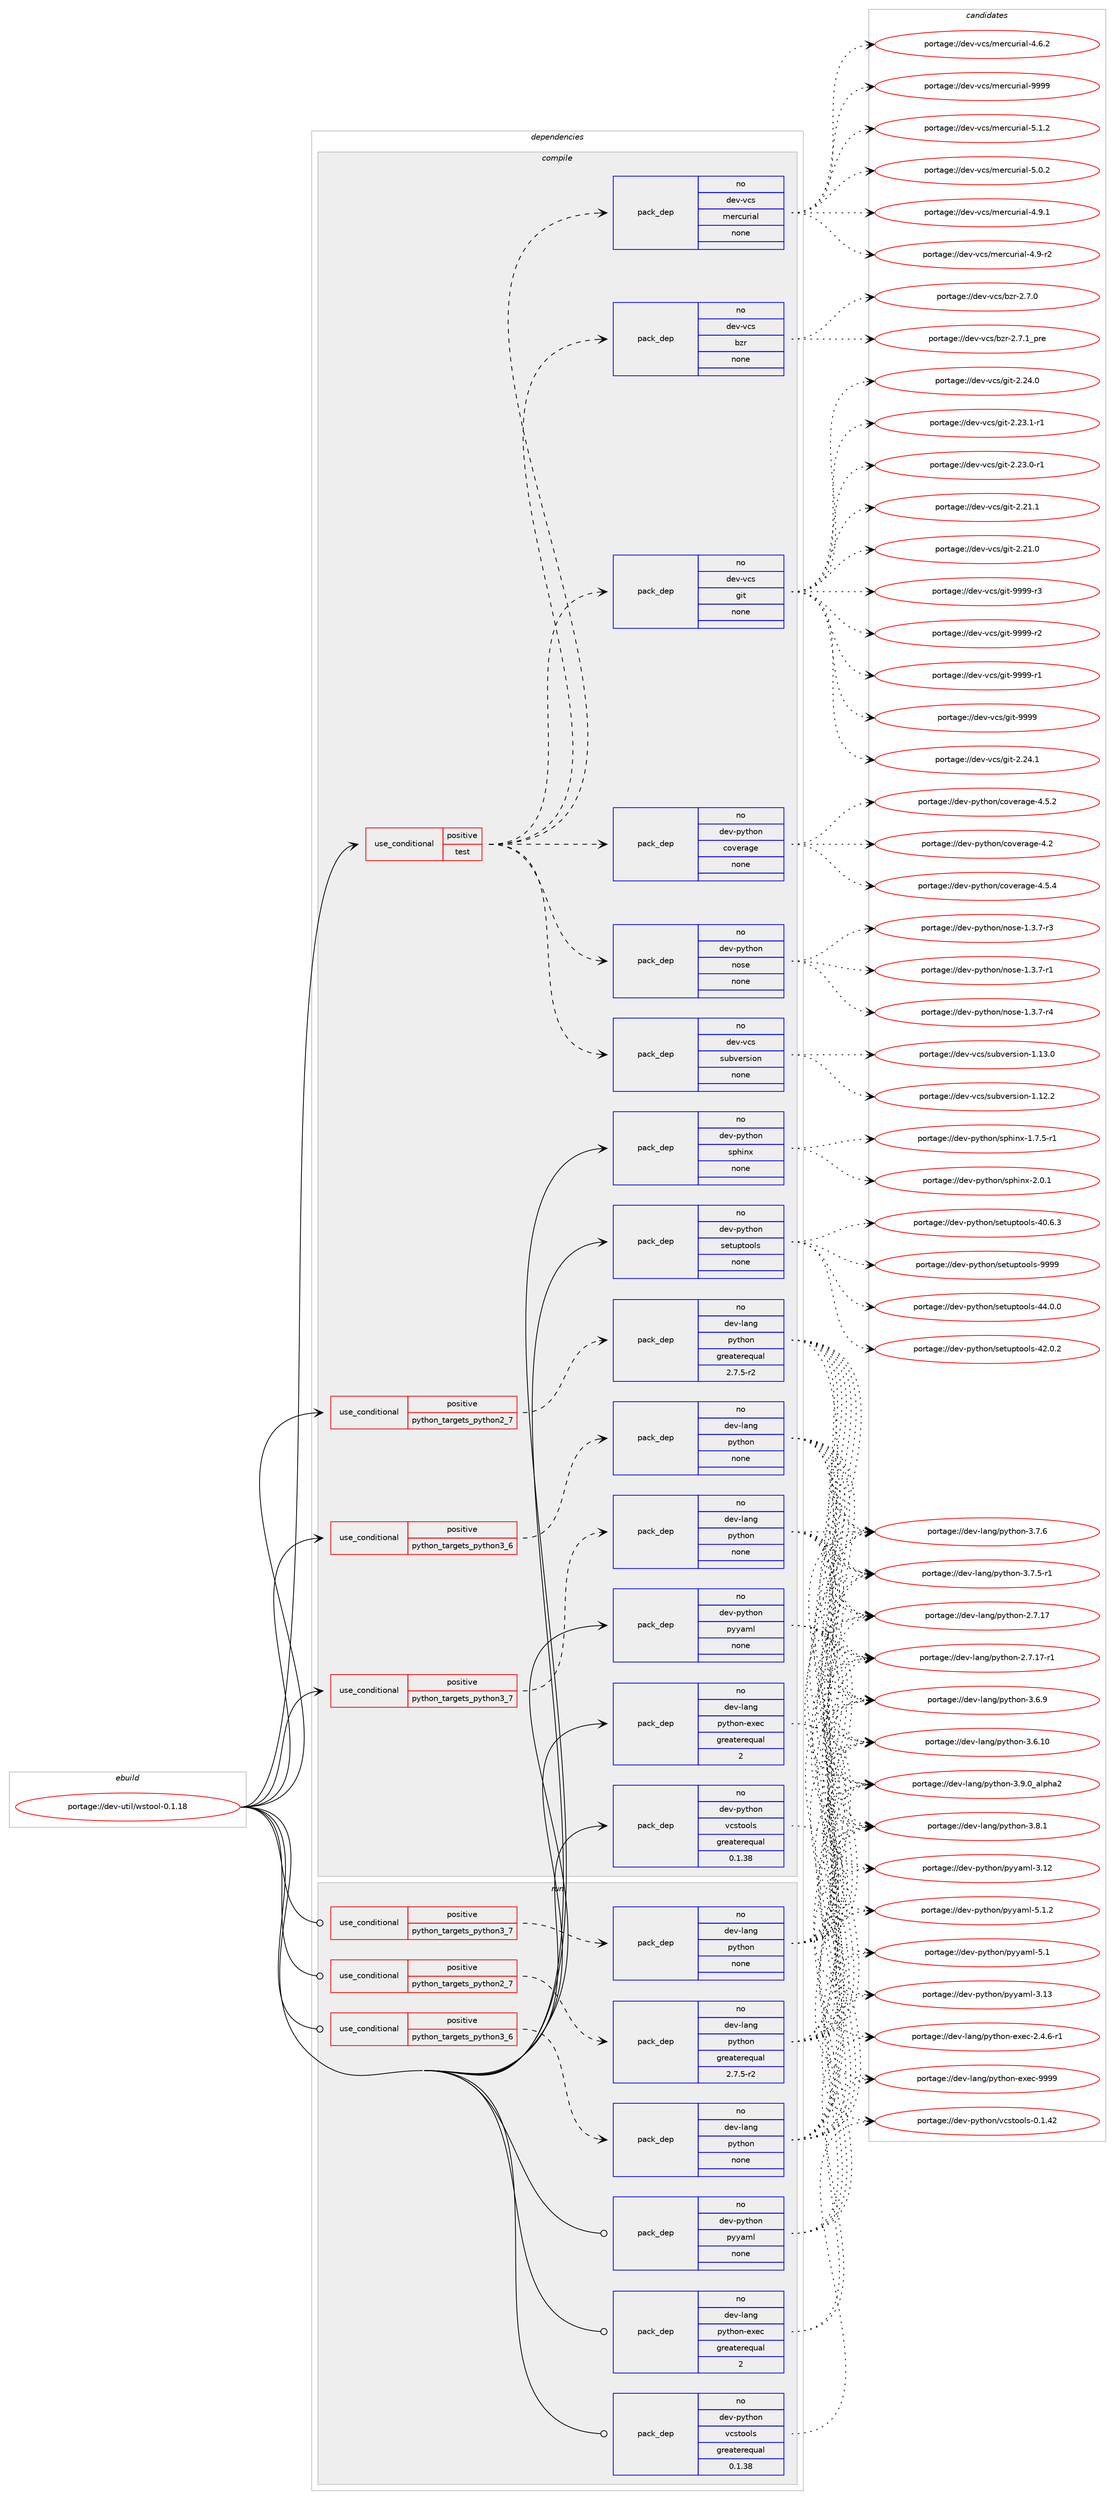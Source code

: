 digraph prolog {

# *************
# Graph options
# *************

newrank=true;
concentrate=true;
compound=true;
graph [rankdir=LR,fontname=Helvetica,fontsize=10,ranksep=1.5];#, ranksep=2.5, nodesep=0.2];
edge  [arrowhead=vee];
node  [fontname=Helvetica,fontsize=10];

# **********
# The ebuild
# **********

subgraph cluster_leftcol {
color=gray;
label=<<i>ebuild</i>>;
id [label="portage://dev-util/wstool-0.1.18", color=red, width=4, href="../dev-util/wstool-0.1.18.svg"];
}

# ****************
# The dependencies
# ****************

subgraph cluster_midcol {
color=gray;
label=<<i>dependencies</i>>;
subgraph cluster_compile {
fillcolor="#eeeeee";
style=filled;
label=<<i>compile</i>>;
subgraph cond61372 {
dependency296379 [label=<<TABLE BORDER="0" CELLBORDER="1" CELLSPACING="0" CELLPADDING="4"><TR><TD ROWSPAN="3" CELLPADDING="10">use_conditional</TD></TR><TR><TD>positive</TD></TR><TR><TD>python_targets_python2_7</TD></TR></TABLE>>, shape=none, color=red];
subgraph pack230443 {
dependency296380 [label=<<TABLE BORDER="0" CELLBORDER="1" CELLSPACING="0" CELLPADDING="4" WIDTH="220"><TR><TD ROWSPAN="6" CELLPADDING="30">pack_dep</TD></TR><TR><TD WIDTH="110">no</TD></TR><TR><TD>dev-lang</TD></TR><TR><TD>python</TD></TR><TR><TD>greaterequal</TD></TR><TR><TD>2.7.5-r2</TD></TR></TABLE>>, shape=none, color=blue];
}
dependency296379:e -> dependency296380:w [weight=20,style="dashed",arrowhead="vee"];
}
id:e -> dependency296379:w [weight=20,style="solid",arrowhead="vee"];
subgraph cond61373 {
dependency296381 [label=<<TABLE BORDER="0" CELLBORDER="1" CELLSPACING="0" CELLPADDING="4"><TR><TD ROWSPAN="3" CELLPADDING="10">use_conditional</TD></TR><TR><TD>positive</TD></TR><TR><TD>python_targets_python3_6</TD></TR></TABLE>>, shape=none, color=red];
subgraph pack230444 {
dependency296382 [label=<<TABLE BORDER="0" CELLBORDER="1" CELLSPACING="0" CELLPADDING="4" WIDTH="220"><TR><TD ROWSPAN="6" CELLPADDING="30">pack_dep</TD></TR><TR><TD WIDTH="110">no</TD></TR><TR><TD>dev-lang</TD></TR><TR><TD>python</TD></TR><TR><TD>none</TD></TR><TR><TD></TD></TR></TABLE>>, shape=none, color=blue];
}
dependency296381:e -> dependency296382:w [weight=20,style="dashed",arrowhead="vee"];
}
id:e -> dependency296381:w [weight=20,style="solid",arrowhead="vee"];
subgraph cond61374 {
dependency296383 [label=<<TABLE BORDER="0" CELLBORDER="1" CELLSPACING="0" CELLPADDING="4"><TR><TD ROWSPAN="3" CELLPADDING="10">use_conditional</TD></TR><TR><TD>positive</TD></TR><TR><TD>python_targets_python3_7</TD></TR></TABLE>>, shape=none, color=red];
subgraph pack230445 {
dependency296384 [label=<<TABLE BORDER="0" CELLBORDER="1" CELLSPACING="0" CELLPADDING="4" WIDTH="220"><TR><TD ROWSPAN="6" CELLPADDING="30">pack_dep</TD></TR><TR><TD WIDTH="110">no</TD></TR><TR><TD>dev-lang</TD></TR><TR><TD>python</TD></TR><TR><TD>none</TD></TR><TR><TD></TD></TR></TABLE>>, shape=none, color=blue];
}
dependency296383:e -> dependency296384:w [weight=20,style="dashed",arrowhead="vee"];
}
id:e -> dependency296383:w [weight=20,style="solid",arrowhead="vee"];
subgraph cond61375 {
dependency296385 [label=<<TABLE BORDER="0" CELLBORDER="1" CELLSPACING="0" CELLPADDING="4"><TR><TD ROWSPAN="3" CELLPADDING="10">use_conditional</TD></TR><TR><TD>positive</TD></TR><TR><TD>test</TD></TR></TABLE>>, shape=none, color=red];
subgraph pack230446 {
dependency296386 [label=<<TABLE BORDER="0" CELLBORDER="1" CELLSPACING="0" CELLPADDING="4" WIDTH="220"><TR><TD ROWSPAN="6" CELLPADDING="30">pack_dep</TD></TR><TR><TD WIDTH="110">no</TD></TR><TR><TD>dev-python</TD></TR><TR><TD>nose</TD></TR><TR><TD>none</TD></TR><TR><TD></TD></TR></TABLE>>, shape=none, color=blue];
}
dependency296385:e -> dependency296386:w [weight=20,style="dashed",arrowhead="vee"];
subgraph pack230447 {
dependency296387 [label=<<TABLE BORDER="0" CELLBORDER="1" CELLSPACING="0" CELLPADDING="4" WIDTH="220"><TR><TD ROWSPAN="6" CELLPADDING="30">pack_dep</TD></TR><TR><TD WIDTH="110">no</TD></TR><TR><TD>dev-python</TD></TR><TR><TD>coverage</TD></TR><TR><TD>none</TD></TR><TR><TD></TD></TR></TABLE>>, shape=none, color=blue];
}
dependency296385:e -> dependency296387:w [weight=20,style="dashed",arrowhead="vee"];
subgraph pack230448 {
dependency296388 [label=<<TABLE BORDER="0" CELLBORDER="1" CELLSPACING="0" CELLPADDING="4" WIDTH="220"><TR><TD ROWSPAN="6" CELLPADDING="30">pack_dep</TD></TR><TR><TD WIDTH="110">no</TD></TR><TR><TD>dev-vcs</TD></TR><TR><TD>git</TD></TR><TR><TD>none</TD></TR><TR><TD></TD></TR></TABLE>>, shape=none, color=blue];
}
dependency296385:e -> dependency296388:w [weight=20,style="dashed",arrowhead="vee"];
subgraph pack230449 {
dependency296389 [label=<<TABLE BORDER="0" CELLBORDER="1" CELLSPACING="0" CELLPADDING="4" WIDTH="220"><TR><TD ROWSPAN="6" CELLPADDING="30">pack_dep</TD></TR><TR><TD WIDTH="110">no</TD></TR><TR><TD>dev-vcs</TD></TR><TR><TD>bzr</TD></TR><TR><TD>none</TD></TR><TR><TD></TD></TR></TABLE>>, shape=none, color=blue];
}
dependency296385:e -> dependency296389:w [weight=20,style="dashed",arrowhead="vee"];
subgraph pack230450 {
dependency296390 [label=<<TABLE BORDER="0" CELLBORDER="1" CELLSPACING="0" CELLPADDING="4" WIDTH="220"><TR><TD ROWSPAN="6" CELLPADDING="30">pack_dep</TD></TR><TR><TD WIDTH="110">no</TD></TR><TR><TD>dev-vcs</TD></TR><TR><TD>mercurial</TD></TR><TR><TD>none</TD></TR><TR><TD></TD></TR></TABLE>>, shape=none, color=blue];
}
dependency296385:e -> dependency296390:w [weight=20,style="dashed",arrowhead="vee"];
subgraph pack230451 {
dependency296391 [label=<<TABLE BORDER="0" CELLBORDER="1" CELLSPACING="0" CELLPADDING="4" WIDTH="220"><TR><TD ROWSPAN="6" CELLPADDING="30">pack_dep</TD></TR><TR><TD WIDTH="110">no</TD></TR><TR><TD>dev-vcs</TD></TR><TR><TD>subversion</TD></TR><TR><TD>none</TD></TR><TR><TD></TD></TR></TABLE>>, shape=none, color=blue];
}
dependency296385:e -> dependency296391:w [weight=20,style="dashed",arrowhead="vee"];
}
id:e -> dependency296385:w [weight=20,style="solid",arrowhead="vee"];
subgraph pack230452 {
dependency296392 [label=<<TABLE BORDER="0" CELLBORDER="1" CELLSPACING="0" CELLPADDING="4" WIDTH="220"><TR><TD ROWSPAN="6" CELLPADDING="30">pack_dep</TD></TR><TR><TD WIDTH="110">no</TD></TR><TR><TD>dev-lang</TD></TR><TR><TD>python-exec</TD></TR><TR><TD>greaterequal</TD></TR><TR><TD>2</TD></TR></TABLE>>, shape=none, color=blue];
}
id:e -> dependency296392:w [weight=20,style="solid",arrowhead="vee"];
subgraph pack230453 {
dependency296393 [label=<<TABLE BORDER="0" CELLBORDER="1" CELLSPACING="0" CELLPADDING="4" WIDTH="220"><TR><TD ROWSPAN="6" CELLPADDING="30">pack_dep</TD></TR><TR><TD WIDTH="110">no</TD></TR><TR><TD>dev-python</TD></TR><TR><TD>pyyaml</TD></TR><TR><TD>none</TD></TR><TR><TD></TD></TR></TABLE>>, shape=none, color=blue];
}
id:e -> dependency296393:w [weight=20,style="solid",arrowhead="vee"];
subgraph pack230454 {
dependency296394 [label=<<TABLE BORDER="0" CELLBORDER="1" CELLSPACING="0" CELLPADDING="4" WIDTH="220"><TR><TD ROWSPAN="6" CELLPADDING="30">pack_dep</TD></TR><TR><TD WIDTH="110">no</TD></TR><TR><TD>dev-python</TD></TR><TR><TD>setuptools</TD></TR><TR><TD>none</TD></TR><TR><TD></TD></TR></TABLE>>, shape=none, color=blue];
}
id:e -> dependency296394:w [weight=20,style="solid",arrowhead="vee"];
subgraph pack230455 {
dependency296395 [label=<<TABLE BORDER="0" CELLBORDER="1" CELLSPACING="0" CELLPADDING="4" WIDTH="220"><TR><TD ROWSPAN="6" CELLPADDING="30">pack_dep</TD></TR><TR><TD WIDTH="110">no</TD></TR><TR><TD>dev-python</TD></TR><TR><TD>sphinx</TD></TR><TR><TD>none</TD></TR><TR><TD></TD></TR></TABLE>>, shape=none, color=blue];
}
id:e -> dependency296395:w [weight=20,style="solid",arrowhead="vee"];
subgraph pack230456 {
dependency296396 [label=<<TABLE BORDER="0" CELLBORDER="1" CELLSPACING="0" CELLPADDING="4" WIDTH="220"><TR><TD ROWSPAN="6" CELLPADDING="30">pack_dep</TD></TR><TR><TD WIDTH="110">no</TD></TR><TR><TD>dev-python</TD></TR><TR><TD>vcstools</TD></TR><TR><TD>greaterequal</TD></TR><TR><TD>0.1.38</TD></TR></TABLE>>, shape=none, color=blue];
}
id:e -> dependency296396:w [weight=20,style="solid",arrowhead="vee"];
}
subgraph cluster_compileandrun {
fillcolor="#eeeeee";
style=filled;
label=<<i>compile and run</i>>;
}
subgraph cluster_run {
fillcolor="#eeeeee";
style=filled;
label=<<i>run</i>>;
subgraph cond61376 {
dependency296397 [label=<<TABLE BORDER="0" CELLBORDER="1" CELLSPACING="0" CELLPADDING="4"><TR><TD ROWSPAN="3" CELLPADDING="10">use_conditional</TD></TR><TR><TD>positive</TD></TR><TR><TD>python_targets_python2_7</TD></TR></TABLE>>, shape=none, color=red];
subgraph pack230457 {
dependency296398 [label=<<TABLE BORDER="0" CELLBORDER="1" CELLSPACING="0" CELLPADDING="4" WIDTH="220"><TR><TD ROWSPAN="6" CELLPADDING="30">pack_dep</TD></TR><TR><TD WIDTH="110">no</TD></TR><TR><TD>dev-lang</TD></TR><TR><TD>python</TD></TR><TR><TD>greaterequal</TD></TR><TR><TD>2.7.5-r2</TD></TR></TABLE>>, shape=none, color=blue];
}
dependency296397:e -> dependency296398:w [weight=20,style="dashed",arrowhead="vee"];
}
id:e -> dependency296397:w [weight=20,style="solid",arrowhead="odot"];
subgraph cond61377 {
dependency296399 [label=<<TABLE BORDER="0" CELLBORDER="1" CELLSPACING="0" CELLPADDING="4"><TR><TD ROWSPAN="3" CELLPADDING="10">use_conditional</TD></TR><TR><TD>positive</TD></TR><TR><TD>python_targets_python3_6</TD></TR></TABLE>>, shape=none, color=red];
subgraph pack230458 {
dependency296400 [label=<<TABLE BORDER="0" CELLBORDER="1" CELLSPACING="0" CELLPADDING="4" WIDTH="220"><TR><TD ROWSPAN="6" CELLPADDING="30">pack_dep</TD></TR><TR><TD WIDTH="110">no</TD></TR><TR><TD>dev-lang</TD></TR><TR><TD>python</TD></TR><TR><TD>none</TD></TR><TR><TD></TD></TR></TABLE>>, shape=none, color=blue];
}
dependency296399:e -> dependency296400:w [weight=20,style="dashed",arrowhead="vee"];
}
id:e -> dependency296399:w [weight=20,style="solid",arrowhead="odot"];
subgraph cond61378 {
dependency296401 [label=<<TABLE BORDER="0" CELLBORDER="1" CELLSPACING="0" CELLPADDING="4"><TR><TD ROWSPAN="3" CELLPADDING="10">use_conditional</TD></TR><TR><TD>positive</TD></TR><TR><TD>python_targets_python3_7</TD></TR></TABLE>>, shape=none, color=red];
subgraph pack230459 {
dependency296402 [label=<<TABLE BORDER="0" CELLBORDER="1" CELLSPACING="0" CELLPADDING="4" WIDTH="220"><TR><TD ROWSPAN="6" CELLPADDING="30">pack_dep</TD></TR><TR><TD WIDTH="110">no</TD></TR><TR><TD>dev-lang</TD></TR><TR><TD>python</TD></TR><TR><TD>none</TD></TR><TR><TD></TD></TR></TABLE>>, shape=none, color=blue];
}
dependency296401:e -> dependency296402:w [weight=20,style="dashed",arrowhead="vee"];
}
id:e -> dependency296401:w [weight=20,style="solid",arrowhead="odot"];
subgraph pack230460 {
dependency296403 [label=<<TABLE BORDER="0" CELLBORDER="1" CELLSPACING="0" CELLPADDING="4" WIDTH="220"><TR><TD ROWSPAN="6" CELLPADDING="30">pack_dep</TD></TR><TR><TD WIDTH="110">no</TD></TR><TR><TD>dev-lang</TD></TR><TR><TD>python-exec</TD></TR><TR><TD>greaterequal</TD></TR><TR><TD>2</TD></TR></TABLE>>, shape=none, color=blue];
}
id:e -> dependency296403:w [weight=20,style="solid",arrowhead="odot"];
subgraph pack230461 {
dependency296404 [label=<<TABLE BORDER="0" CELLBORDER="1" CELLSPACING="0" CELLPADDING="4" WIDTH="220"><TR><TD ROWSPAN="6" CELLPADDING="30">pack_dep</TD></TR><TR><TD WIDTH="110">no</TD></TR><TR><TD>dev-python</TD></TR><TR><TD>pyyaml</TD></TR><TR><TD>none</TD></TR><TR><TD></TD></TR></TABLE>>, shape=none, color=blue];
}
id:e -> dependency296404:w [weight=20,style="solid",arrowhead="odot"];
subgraph pack230462 {
dependency296405 [label=<<TABLE BORDER="0" CELLBORDER="1" CELLSPACING="0" CELLPADDING="4" WIDTH="220"><TR><TD ROWSPAN="6" CELLPADDING="30">pack_dep</TD></TR><TR><TD WIDTH="110">no</TD></TR><TR><TD>dev-python</TD></TR><TR><TD>vcstools</TD></TR><TR><TD>greaterequal</TD></TR><TR><TD>0.1.38</TD></TR></TABLE>>, shape=none, color=blue];
}
id:e -> dependency296405:w [weight=20,style="solid",arrowhead="odot"];
}
}

# **************
# The candidates
# **************

subgraph cluster_choices {
rank=same;
color=gray;
label=<<i>candidates</i>>;

subgraph choice230443 {
color=black;
nodesep=1;
choice10010111845108971101034711212111610411111045514657464895971081121049750 [label="portage://dev-lang/python-3.9.0_alpha2", color=red, width=4,href="../dev-lang/python-3.9.0_alpha2.svg"];
choice100101118451089711010347112121116104111110455146564649 [label="portage://dev-lang/python-3.8.1", color=red, width=4,href="../dev-lang/python-3.8.1.svg"];
choice100101118451089711010347112121116104111110455146554654 [label="portage://dev-lang/python-3.7.6", color=red, width=4,href="../dev-lang/python-3.7.6.svg"];
choice1001011184510897110103471121211161041111104551465546534511449 [label="portage://dev-lang/python-3.7.5-r1", color=red, width=4,href="../dev-lang/python-3.7.5-r1.svg"];
choice100101118451089711010347112121116104111110455146544657 [label="portage://dev-lang/python-3.6.9", color=red, width=4,href="../dev-lang/python-3.6.9.svg"];
choice10010111845108971101034711212111610411111045514654464948 [label="portage://dev-lang/python-3.6.10", color=red, width=4,href="../dev-lang/python-3.6.10.svg"];
choice100101118451089711010347112121116104111110455046554649554511449 [label="portage://dev-lang/python-2.7.17-r1", color=red, width=4,href="../dev-lang/python-2.7.17-r1.svg"];
choice10010111845108971101034711212111610411111045504655464955 [label="portage://dev-lang/python-2.7.17", color=red, width=4,href="../dev-lang/python-2.7.17.svg"];
dependency296380:e -> choice10010111845108971101034711212111610411111045514657464895971081121049750:w [style=dotted,weight="100"];
dependency296380:e -> choice100101118451089711010347112121116104111110455146564649:w [style=dotted,weight="100"];
dependency296380:e -> choice100101118451089711010347112121116104111110455146554654:w [style=dotted,weight="100"];
dependency296380:e -> choice1001011184510897110103471121211161041111104551465546534511449:w [style=dotted,weight="100"];
dependency296380:e -> choice100101118451089711010347112121116104111110455146544657:w [style=dotted,weight="100"];
dependency296380:e -> choice10010111845108971101034711212111610411111045514654464948:w [style=dotted,weight="100"];
dependency296380:e -> choice100101118451089711010347112121116104111110455046554649554511449:w [style=dotted,weight="100"];
dependency296380:e -> choice10010111845108971101034711212111610411111045504655464955:w [style=dotted,weight="100"];
}
subgraph choice230444 {
color=black;
nodesep=1;
choice10010111845108971101034711212111610411111045514657464895971081121049750 [label="portage://dev-lang/python-3.9.0_alpha2", color=red, width=4,href="../dev-lang/python-3.9.0_alpha2.svg"];
choice100101118451089711010347112121116104111110455146564649 [label="portage://dev-lang/python-3.8.1", color=red, width=4,href="../dev-lang/python-3.8.1.svg"];
choice100101118451089711010347112121116104111110455146554654 [label="portage://dev-lang/python-3.7.6", color=red, width=4,href="../dev-lang/python-3.7.6.svg"];
choice1001011184510897110103471121211161041111104551465546534511449 [label="portage://dev-lang/python-3.7.5-r1", color=red, width=4,href="../dev-lang/python-3.7.5-r1.svg"];
choice100101118451089711010347112121116104111110455146544657 [label="portage://dev-lang/python-3.6.9", color=red, width=4,href="../dev-lang/python-3.6.9.svg"];
choice10010111845108971101034711212111610411111045514654464948 [label="portage://dev-lang/python-3.6.10", color=red, width=4,href="../dev-lang/python-3.6.10.svg"];
choice100101118451089711010347112121116104111110455046554649554511449 [label="portage://dev-lang/python-2.7.17-r1", color=red, width=4,href="../dev-lang/python-2.7.17-r1.svg"];
choice10010111845108971101034711212111610411111045504655464955 [label="portage://dev-lang/python-2.7.17", color=red, width=4,href="../dev-lang/python-2.7.17.svg"];
dependency296382:e -> choice10010111845108971101034711212111610411111045514657464895971081121049750:w [style=dotted,weight="100"];
dependency296382:e -> choice100101118451089711010347112121116104111110455146564649:w [style=dotted,weight="100"];
dependency296382:e -> choice100101118451089711010347112121116104111110455146554654:w [style=dotted,weight="100"];
dependency296382:e -> choice1001011184510897110103471121211161041111104551465546534511449:w [style=dotted,weight="100"];
dependency296382:e -> choice100101118451089711010347112121116104111110455146544657:w [style=dotted,weight="100"];
dependency296382:e -> choice10010111845108971101034711212111610411111045514654464948:w [style=dotted,weight="100"];
dependency296382:e -> choice100101118451089711010347112121116104111110455046554649554511449:w [style=dotted,weight="100"];
dependency296382:e -> choice10010111845108971101034711212111610411111045504655464955:w [style=dotted,weight="100"];
}
subgraph choice230445 {
color=black;
nodesep=1;
choice10010111845108971101034711212111610411111045514657464895971081121049750 [label="portage://dev-lang/python-3.9.0_alpha2", color=red, width=4,href="../dev-lang/python-3.9.0_alpha2.svg"];
choice100101118451089711010347112121116104111110455146564649 [label="portage://dev-lang/python-3.8.1", color=red, width=4,href="../dev-lang/python-3.8.1.svg"];
choice100101118451089711010347112121116104111110455146554654 [label="portage://dev-lang/python-3.7.6", color=red, width=4,href="../dev-lang/python-3.7.6.svg"];
choice1001011184510897110103471121211161041111104551465546534511449 [label="portage://dev-lang/python-3.7.5-r1", color=red, width=4,href="../dev-lang/python-3.7.5-r1.svg"];
choice100101118451089711010347112121116104111110455146544657 [label="portage://dev-lang/python-3.6.9", color=red, width=4,href="../dev-lang/python-3.6.9.svg"];
choice10010111845108971101034711212111610411111045514654464948 [label="portage://dev-lang/python-3.6.10", color=red, width=4,href="../dev-lang/python-3.6.10.svg"];
choice100101118451089711010347112121116104111110455046554649554511449 [label="portage://dev-lang/python-2.7.17-r1", color=red, width=4,href="../dev-lang/python-2.7.17-r1.svg"];
choice10010111845108971101034711212111610411111045504655464955 [label="portage://dev-lang/python-2.7.17", color=red, width=4,href="../dev-lang/python-2.7.17.svg"];
dependency296384:e -> choice10010111845108971101034711212111610411111045514657464895971081121049750:w [style=dotted,weight="100"];
dependency296384:e -> choice100101118451089711010347112121116104111110455146564649:w [style=dotted,weight="100"];
dependency296384:e -> choice100101118451089711010347112121116104111110455146554654:w [style=dotted,weight="100"];
dependency296384:e -> choice1001011184510897110103471121211161041111104551465546534511449:w [style=dotted,weight="100"];
dependency296384:e -> choice100101118451089711010347112121116104111110455146544657:w [style=dotted,weight="100"];
dependency296384:e -> choice10010111845108971101034711212111610411111045514654464948:w [style=dotted,weight="100"];
dependency296384:e -> choice100101118451089711010347112121116104111110455046554649554511449:w [style=dotted,weight="100"];
dependency296384:e -> choice10010111845108971101034711212111610411111045504655464955:w [style=dotted,weight="100"];
}
subgraph choice230446 {
color=black;
nodesep=1;
choice10010111845112121116104111110471101111151014549465146554511452 [label="portage://dev-python/nose-1.3.7-r4", color=red, width=4,href="../dev-python/nose-1.3.7-r4.svg"];
choice10010111845112121116104111110471101111151014549465146554511451 [label="portage://dev-python/nose-1.3.7-r3", color=red, width=4,href="../dev-python/nose-1.3.7-r3.svg"];
choice10010111845112121116104111110471101111151014549465146554511449 [label="portage://dev-python/nose-1.3.7-r1", color=red, width=4,href="../dev-python/nose-1.3.7-r1.svg"];
dependency296386:e -> choice10010111845112121116104111110471101111151014549465146554511452:w [style=dotted,weight="100"];
dependency296386:e -> choice10010111845112121116104111110471101111151014549465146554511451:w [style=dotted,weight="100"];
dependency296386:e -> choice10010111845112121116104111110471101111151014549465146554511449:w [style=dotted,weight="100"];
}
subgraph choice230447 {
color=black;
nodesep=1;
choice10010111845112121116104111110479911111810111497103101455246534652 [label="portage://dev-python/coverage-4.5.4", color=red, width=4,href="../dev-python/coverage-4.5.4.svg"];
choice10010111845112121116104111110479911111810111497103101455246534650 [label="portage://dev-python/coverage-4.5.2", color=red, width=4,href="../dev-python/coverage-4.5.2.svg"];
choice1001011184511212111610411111047991111181011149710310145524650 [label="portage://dev-python/coverage-4.2", color=red, width=4,href="../dev-python/coverage-4.2.svg"];
dependency296387:e -> choice10010111845112121116104111110479911111810111497103101455246534652:w [style=dotted,weight="100"];
dependency296387:e -> choice10010111845112121116104111110479911111810111497103101455246534650:w [style=dotted,weight="100"];
dependency296387:e -> choice1001011184511212111610411111047991111181011149710310145524650:w [style=dotted,weight="100"];
}
subgraph choice230448 {
color=black;
nodesep=1;
choice10010111845118991154710310511645575757574511451 [label="portage://dev-vcs/git-9999-r3", color=red, width=4,href="../dev-vcs/git-9999-r3.svg"];
choice10010111845118991154710310511645575757574511450 [label="portage://dev-vcs/git-9999-r2", color=red, width=4,href="../dev-vcs/git-9999-r2.svg"];
choice10010111845118991154710310511645575757574511449 [label="portage://dev-vcs/git-9999-r1", color=red, width=4,href="../dev-vcs/git-9999-r1.svg"];
choice1001011184511899115471031051164557575757 [label="portage://dev-vcs/git-9999", color=red, width=4,href="../dev-vcs/git-9999.svg"];
choice10010111845118991154710310511645504650524649 [label="portage://dev-vcs/git-2.24.1", color=red, width=4,href="../dev-vcs/git-2.24.1.svg"];
choice10010111845118991154710310511645504650524648 [label="portage://dev-vcs/git-2.24.0", color=red, width=4,href="../dev-vcs/git-2.24.0.svg"];
choice100101118451189911547103105116455046505146494511449 [label="portage://dev-vcs/git-2.23.1-r1", color=red, width=4,href="../dev-vcs/git-2.23.1-r1.svg"];
choice100101118451189911547103105116455046505146484511449 [label="portage://dev-vcs/git-2.23.0-r1", color=red, width=4,href="../dev-vcs/git-2.23.0-r1.svg"];
choice10010111845118991154710310511645504650494649 [label="portage://dev-vcs/git-2.21.1", color=red, width=4,href="../dev-vcs/git-2.21.1.svg"];
choice10010111845118991154710310511645504650494648 [label="portage://dev-vcs/git-2.21.0", color=red, width=4,href="../dev-vcs/git-2.21.0.svg"];
dependency296388:e -> choice10010111845118991154710310511645575757574511451:w [style=dotted,weight="100"];
dependency296388:e -> choice10010111845118991154710310511645575757574511450:w [style=dotted,weight="100"];
dependency296388:e -> choice10010111845118991154710310511645575757574511449:w [style=dotted,weight="100"];
dependency296388:e -> choice1001011184511899115471031051164557575757:w [style=dotted,weight="100"];
dependency296388:e -> choice10010111845118991154710310511645504650524649:w [style=dotted,weight="100"];
dependency296388:e -> choice10010111845118991154710310511645504650524648:w [style=dotted,weight="100"];
dependency296388:e -> choice100101118451189911547103105116455046505146494511449:w [style=dotted,weight="100"];
dependency296388:e -> choice100101118451189911547103105116455046505146484511449:w [style=dotted,weight="100"];
dependency296388:e -> choice10010111845118991154710310511645504650494649:w [style=dotted,weight="100"];
dependency296388:e -> choice10010111845118991154710310511645504650494648:w [style=dotted,weight="100"];
}
subgraph choice230449 {
color=black;
nodesep=1;
choice1001011184511899115479812211445504655464995112114101 [label="portage://dev-vcs/bzr-2.7.1_pre", color=red, width=4,href="../dev-vcs/bzr-2.7.1_pre.svg"];
choice10010111845118991154798122114455046554648 [label="portage://dev-vcs/bzr-2.7.0", color=red, width=4,href="../dev-vcs/bzr-2.7.0.svg"];
dependency296389:e -> choice1001011184511899115479812211445504655464995112114101:w [style=dotted,weight="100"];
dependency296389:e -> choice10010111845118991154798122114455046554648:w [style=dotted,weight="100"];
}
subgraph choice230450 {
color=black;
nodesep=1;
choice10010111845118991154710910111499117114105971084557575757 [label="portage://dev-vcs/mercurial-9999", color=red, width=4,href="../dev-vcs/mercurial-9999.svg"];
choice1001011184511899115471091011149911711410597108455346494650 [label="portage://dev-vcs/mercurial-5.1.2", color=red, width=4,href="../dev-vcs/mercurial-5.1.2.svg"];
choice1001011184511899115471091011149911711410597108455346484650 [label="portage://dev-vcs/mercurial-5.0.2", color=red, width=4,href="../dev-vcs/mercurial-5.0.2.svg"];
choice1001011184511899115471091011149911711410597108455246574649 [label="portage://dev-vcs/mercurial-4.9.1", color=red, width=4,href="../dev-vcs/mercurial-4.9.1.svg"];
choice1001011184511899115471091011149911711410597108455246574511450 [label="portage://dev-vcs/mercurial-4.9-r2", color=red, width=4,href="../dev-vcs/mercurial-4.9-r2.svg"];
choice1001011184511899115471091011149911711410597108455246544650 [label="portage://dev-vcs/mercurial-4.6.2", color=red, width=4,href="../dev-vcs/mercurial-4.6.2.svg"];
dependency296390:e -> choice10010111845118991154710910111499117114105971084557575757:w [style=dotted,weight="100"];
dependency296390:e -> choice1001011184511899115471091011149911711410597108455346494650:w [style=dotted,weight="100"];
dependency296390:e -> choice1001011184511899115471091011149911711410597108455346484650:w [style=dotted,weight="100"];
dependency296390:e -> choice1001011184511899115471091011149911711410597108455246574649:w [style=dotted,weight="100"];
dependency296390:e -> choice1001011184511899115471091011149911711410597108455246574511450:w [style=dotted,weight="100"];
dependency296390:e -> choice1001011184511899115471091011149911711410597108455246544650:w [style=dotted,weight="100"];
}
subgraph choice230451 {
color=black;
nodesep=1;
choice1001011184511899115471151179811810111411510511111045494649514648 [label="portage://dev-vcs/subversion-1.13.0", color=red, width=4,href="../dev-vcs/subversion-1.13.0.svg"];
choice1001011184511899115471151179811810111411510511111045494649504650 [label="portage://dev-vcs/subversion-1.12.2", color=red, width=4,href="../dev-vcs/subversion-1.12.2.svg"];
dependency296391:e -> choice1001011184511899115471151179811810111411510511111045494649514648:w [style=dotted,weight="100"];
dependency296391:e -> choice1001011184511899115471151179811810111411510511111045494649504650:w [style=dotted,weight="100"];
}
subgraph choice230452 {
color=black;
nodesep=1;
choice10010111845108971101034711212111610411111045101120101994557575757 [label="portage://dev-lang/python-exec-9999", color=red, width=4,href="../dev-lang/python-exec-9999.svg"];
choice10010111845108971101034711212111610411111045101120101994550465246544511449 [label="portage://dev-lang/python-exec-2.4.6-r1", color=red, width=4,href="../dev-lang/python-exec-2.4.6-r1.svg"];
dependency296392:e -> choice10010111845108971101034711212111610411111045101120101994557575757:w [style=dotted,weight="100"];
dependency296392:e -> choice10010111845108971101034711212111610411111045101120101994550465246544511449:w [style=dotted,weight="100"];
}
subgraph choice230453 {
color=black;
nodesep=1;
choice100101118451121211161041111104711212112197109108455346494650 [label="portage://dev-python/pyyaml-5.1.2", color=red, width=4,href="../dev-python/pyyaml-5.1.2.svg"];
choice10010111845112121116104111110471121211219710910845534649 [label="portage://dev-python/pyyaml-5.1", color=red, width=4,href="../dev-python/pyyaml-5.1.svg"];
choice1001011184511212111610411111047112121121971091084551464951 [label="portage://dev-python/pyyaml-3.13", color=red, width=4,href="../dev-python/pyyaml-3.13.svg"];
choice1001011184511212111610411111047112121121971091084551464950 [label="portage://dev-python/pyyaml-3.12", color=red, width=4,href="../dev-python/pyyaml-3.12.svg"];
dependency296393:e -> choice100101118451121211161041111104711212112197109108455346494650:w [style=dotted,weight="100"];
dependency296393:e -> choice10010111845112121116104111110471121211219710910845534649:w [style=dotted,weight="100"];
dependency296393:e -> choice1001011184511212111610411111047112121121971091084551464951:w [style=dotted,weight="100"];
dependency296393:e -> choice1001011184511212111610411111047112121121971091084551464950:w [style=dotted,weight="100"];
}
subgraph choice230454 {
color=black;
nodesep=1;
choice10010111845112121116104111110471151011161171121161111111081154557575757 [label="portage://dev-python/setuptools-9999", color=red, width=4,href="../dev-python/setuptools-9999.svg"];
choice100101118451121211161041111104711510111611711211611111110811545525246484648 [label="portage://dev-python/setuptools-44.0.0", color=red, width=4,href="../dev-python/setuptools-44.0.0.svg"];
choice100101118451121211161041111104711510111611711211611111110811545525046484650 [label="portage://dev-python/setuptools-42.0.2", color=red, width=4,href="../dev-python/setuptools-42.0.2.svg"];
choice100101118451121211161041111104711510111611711211611111110811545524846544651 [label="portage://dev-python/setuptools-40.6.3", color=red, width=4,href="../dev-python/setuptools-40.6.3.svg"];
dependency296394:e -> choice10010111845112121116104111110471151011161171121161111111081154557575757:w [style=dotted,weight="100"];
dependency296394:e -> choice100101118451121211161041111104711510111611711211611111110811545525246484648:w [style=dotted,weight="100"];
dependency296394:e -> choice100101118451121211161041111104711510111611711211611111110811545525046484650:w [style=dotted,weight="100"];
dependency296394:e -> choice100101118451121211161041111104711510111611711211611111110811545524846544651:w [style=dotted,weight="100"];
}
subgraph choice230455 {
color=black;
nodesep=1;
choice1001011184511212111610411111047115112104105110120455046484649 [label="portage://dev-python/sphinx-2.0.1", color=red, width=4,href="../dev-python/sphinx-2.0.1.svg"];
choice10010111845112121116104111110471151121041051101204549465546534511449 [label="portage://dev-python/sphinx-1.7.5-r1", color=red, width=4,href="../dev-python/sphinx-1.7.5-r1.svg"];
dependency296395:e -> choice1001011184511212111610411111047115112104105110120455046484649:w [style=dotted,weight="100"];
dependency296395:e -> choice10010111845112121116104111110471151121041051101204549465546534511449:w [style=dotted,weight="100"];
}
subgraph choice230456 {
color=black;
nodesep=1;
choice10010111845112121116104111110471189911511611111110811545484649465250 [label="portage://dev-python/vcstools-0.1.42", color=red, width=4,href="../dev-python/vcstools-0.1.42.svg"];
dependency296396:e -> choice10010111845112121116104111110471189911511611111110811545484649465250:w [style=dotted,weight="100"];
}
subgraph choice230457 {
color=black;
nodesep=1;
choice10010111845108971101034711212111610411111045514657464895971081121049750 [label="portage://dev-lang/python-3.9.0_alpha2", color=red, width=4,href="../dev-lang/python-3.9.0_alpha2.svg"];
choice100101118451089711010347112121116104111110455146564649 [label="portage://dev-lang/python-3.8.1", color=red, width=4,href="../dev-lang/python-3.8.1.svg"];
choice100101118451089711010347112121116104111110455146554654 [label="portage://dev-lang/python-3.7.6", color=red, width=4,href="../dev-lang/python-3.7.6.svg"];
choice1001011184510897110103471121211161041111104551465546534511449 [label="portage://dev-lang/python-3.7.5-r1", color=red, width=4,href="../dev-lang/python-3.7.5-r1.svg"];
choice100101118451089711010347112121116104111110455146544657 [label="portage://dev-lang/python-3.6.9", color=red, width=4,href="../dev-lang/python-3.6.9.svg"];
choice10010111845108971101034711212111610411111045514654464948 [label="portage://dev-lang/python-3.6.10", color=red, width=4,href="../dev-lang/python-3.6.10.svg"];
choice100101118451089711010347112121116104111110455046554649554511449 [label="portage://dev-lang/python-2.7.17-r1", color=red, width=4,href="../dev-lang/python-2.7.17-r1.svg"];
choice10010111845108971101034711212111610411111045504655464955 [label="portage://dev-lang/python-2.7.17", color=red, width=4,href="../dev-lang/python-2.7.17.svg"];
dependency296398:e -> choice10010111845108971101034711212111610411111045514657464895971081121049750:w [style=dotted,weight="100"];
dependency296398:e -> choice100101118451089711010347112121116104111110455146564649:w [style=dotted,weight="100"];
dependency296398:e -> choice100101118451089711010347112121116104111110455146554654:w [style=dotted,weight="100"];
dependency296398:e -> choice1001011184510897110103471121211161041111104551465546534511449:w [style=dotted,weight="100"];
dependency296398:e -> choice100101118451089711010347112121116104111110455146544657:w [style=dotted,weight="100"];
dependency296398:e -> choice10010111845108971101034711212111610411111045514654464948:w [style=dotted,weight="100"];
dependency296398:e -> choice100101118451089711010347112121116104111110455046554649554511449:w [style=dotted,weight="100"];
dependency296398:e -> choice10010111845108971101034711212111610411111045504655464955:w [style=dotted,weight="100"];
}
subgraph choice230458 {
color=black;
nodesep=1;
choice10010111845108971101034711212111610411111045514657464895971081121049750 [label="portage://dev-lang/python-3.9.0_alpha2", color=red, width=4,href="../dev-lang/python-3.9.0_alpha2.svg"];
choice100101118451089711010347112121116104111110455146564649 [label="portage://dev-lang/python-3.8.1", color=red, width=4,href="../dev-lang/python-3.8.1.svg"];
choice100101118451089711010347112121116104111110455146554654 [label="portage://dev-lang/python-3.7.6", color=red, width=4,href="../dev-lang/python-3.7.6.svg"];
choice1001011184510897110103471121211161041111104551465546534511449 [label="portage://dev-lang/python-3.7.5-r1", color=red, width=4,href="../dev-lang/python-3.7.5-r1.svg"];
choice100101118451089711010347112121116104111110455146544657 [label="portage://dev-lang/python-3.6.9", color=red, width=4,href="../dev-lang/python-3.6.9.svg"];
choice10010111845108971101034711212111610411111045514654464948 [label="portage://dev-lang/python-3.6.10", color=red, width=4,href="../dev-lang/python-3.6.10.svg"];
choice100101118451089711010347112121116104111110455046554649554511449 [label="portage://dev-lang/python-2.7.17-r1", color=red, width=4,href="../dev-lang/python-2.7.17-r1.svg"];
choice10010111845108971101034711212111610411111045504655464955 [label="portage://dev-lang/python-2.7.17", color=red, width=4,href="../dev-lang/python-2.7.17.svg"];
dependency296400:e -> choice10010111845108971101034711212111610411111045514657464895971081121049750:w [style=dotted,weight="100"];
dependency296400:e -> choice100101118451089711010347112121116104111110455146564649:w [style=dotted,weight="100"];
dependency296400:e -> choice100101118451089711010347112121116104111110455146554654:w [style=dotted,weight="100"];
dependency296400:e -> choice1001011184510897110103471121211161041111104551465546534511449:w [style=dotted,weight="100"];
dependency296400:e -> choice100101118451089711010347112121116104111110455146544657:w [style=dotted,weight="100"];
dependency296400:e -> choice10010111845108971101034711212111610411111045514654464948:w [style=dotted,weight="100"];
dependency296400:e -> choice100101118451089711010347112121116104111110455046554649554511449:w [style=dotted,weight="100"];
dependency296400:e -> choice10010111845108971101034711212111610411111045504655464955:w [style=dotted,weight="100"];
}
subgraph choice230459 {
color=black;
nodesep=1;
choice10010111845108971101034711212111610411111045514657464895971081121049750 [label="portage://dev-lang/python-3.9.0_alpha2", color=red, width=4,href="../dev-lang/python-3.9.0_alpha2.svg"];
choice100101118451089711010347112121116104111110455146564649 [label="portage://dev-lang/python-3.8.1", color=red, width=4,href="../dev-lang/python-3.8.1.svg"];
choice100101118451089711010347112121116104111110455146554654 [label="portage://dev-lang/python-3.7.6", color=red, width=4,href="../dev-lang/python-3.7.6.svg"];
choice1001011184510897110103471121211161041111104551465546534511449 [label="portage://dev-lang/python-3.7.5-r1", color=red, width=4,href="../dev-lang/python-3.7.5-r1.svg"];
choice100101118451089711010347112121116104111110455146544657 [label="portage://dev-lang/python-3.6.9", color=red, width=4,href="../dev-lang/python-3.6.9.svg"];
choice10010111845108971101034711212111610411111045514654464948 [label="portage://dev-lang/python-3.6.10", color=red, width=4,href="../dev-lang/python-3.6.10.svg"];
choice100101118451089711010347112121116104111110455046554649554511449 [label="portage://dev-lang/python-2.7.17-r1", color=red, width=4,href="../dev-lang/python-2.7.17-r1.svg"];
choice10010111845108971101034711212111610411111045504655464955 [label="portage://dev-lang/python-2.7.17", color=red, width=4,href="../dev-lang/python-2.7.17.svg"];
dependency296402:e -> choice10010111845108971101034711212111610411111045514657464895971081121049750:w [style=dotted,weight="100"];
dependency296402:e -> choice100101118451089711010347112121116104111110455146564649:w [style=dotted,weight="100"];
dependency296402:e -> choice100101118451089711010347112121116104111110455146554654:w [style=dotted,weight="100"];
dependency296402:e -> choice1001011184510897110103471121211161041111104551465546534511449:w [style=dotted,weight="100"];
dependency296402:e -> choice100101118451089711010347112121116104111110455146544657:w [style=dotted,weight="100"];
dependency296402:e -> choice10010111845108971101034711212111610411111045514654464948:w [style=dotted,weight="100"];
dependency296402:e -> choice100101118451089711010347112121116104111110455046554649554511449:w [style=dotted,weight="100"];
dependency296402:e -> choice10010111845108971101034711212111610411111045504655464955:w [style=dotted,weight="100"];
}
subgraph choice230460 {
color=black;
nodesep=1;
choice10010111845108971101034711212111610411111045101120101994557575757 [label="portage://dev-lang/python-exec-9999", color=red, width=4,href="../dev-lang/python-exec-9999.svg"];
choice10010111845108971101034711212111610411111045101120101994550465246544511449 [label="portage://dev-lang/python-exec-2.4.6-r1", color=red, width=4,href="../dev-lang/python-exec-2.4.6-r1.svg"];
dependency296403:e -> choice10010111845108971101034711212111610411111045101120101994557575757:w [style=dotted,weight="100"];
dependency296403:e -> choice10010111845108971101034711212111610411111045101120101994550465246544511449:w [style=dotted,weight="100"];
}
subgraph choice230461 {
color=black;
nodesep=1;
choice100101118451121211161041111104711212112197109108455346494650 [label="portage://dev-python/pyyaml-5.1.2", color=red, width=4,href="../dev-python/pyyaml-5.1.2.svg"];
choice10010111845112121116104111110471121211219710910845534649 [label="portage://dev-python/pyyaml-5.1", color=red, width=4,href="../dev-python/pyyaml-5.1.svg"];
choice1001011184511212111610411111047112121121971091084551464951 [label="portage://dev-python/pyyaml-3.13", color=red, width=4,href="../dev-python/pyyaml-3.13.svg"];
choice1001011184511212111610411111047112121121971091084551464950 [label="portage://dev-python/pyyaml-3.12", color=red, width=4,href="../dev-python/pyyaml-3.12.svg"];
dependency296404:e -> choice100101118451121211161041111104711212112197109108455346494650:w [style=dotted,weight="100"];
dependency296404:e -> choice10010111845112121116104111110471121211219710910845534649:w [style=dotted,weight="100"];
dependency296404:e -> choice1001011184511212111610411111047112121121971091084551464951:w [style=dotted,weight="100"];
dependency296404:e -> choice1001011184511212111610411111047112121121971091084551464950:w [style=dotted,weight="100"];
}
subgraph choice230462 {
color=black;
nodesep=1;
choice10010111845112121116104111110471189911511611111110811545484649465250 [label="portage://dev-python/vcstools-0.1.42", color=red, width=4,href="../dev-python/vcstools-0.1.42.svg"];
dependency296405:e -> choice10010111845112121116104111110471189911511611111110811545484649465250:w [style=dotted,weight="100"];
}
}

}
